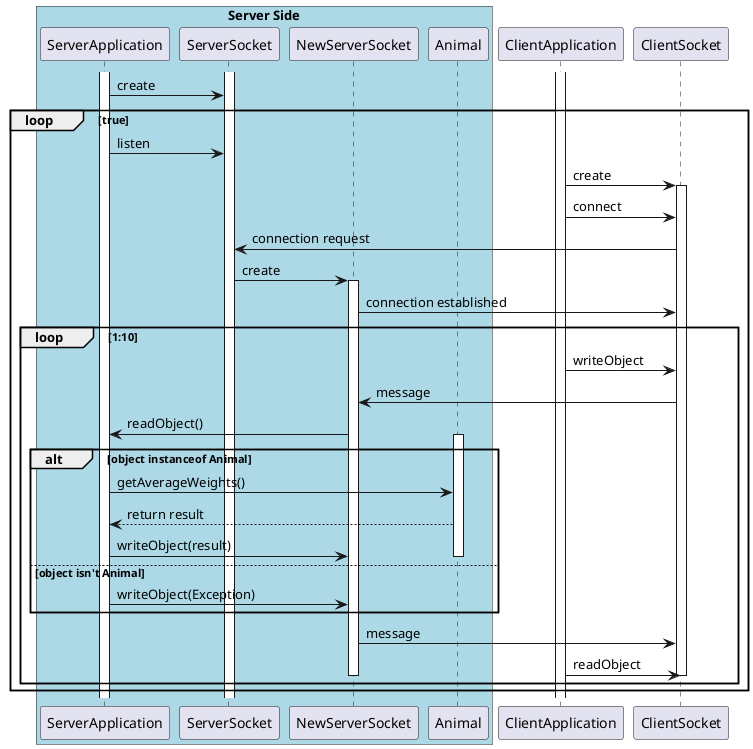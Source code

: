 @startuml

'++


box "Server Side" #LightBlue
	participant ServerApplication
	participant ServerSocket
	participant NewServerSocket
	participant Animal
end box

activate ServerApplication
activate ClientApplication
activate ServerSocket
ServerApplication -> ServerSocket: create

loop true

ServerApplication -> ServerSocket: listen

ClientApplication -> ClientSocket: create
activate ClientSocket
ClientApplication -> ClientSocket: connect

ClientSocket -> ServerSocket: connection request
ServerSocket -> NewServerSocket: create
activate NewServerSocket
NewServerSocket -> ClientSocket: connection established

loop 1:10

ClientApplication -> ClientSocket: writeObject
ClientSocket -> NewServerSocket: message
NewServerSocket -> ServerApplication: readObject()

alt object instanceof Animal
activate Animal

ServerApplication -> Animal: getAverageWeights()
Animal --> ServerApplication: return result
ServerApplication -> NewServerSocket: writeObject(result)

deactivate Animal
else object isn't Animal

ServerApplication -> NewServerSocket: writeObject(Exception)

end

NewServerSocket -> ClientSocket: message
ClientApplication -> ClientSocket: readObject
deactivate ClientSocket
deactivate NewServerSocket
end

end

@enduml